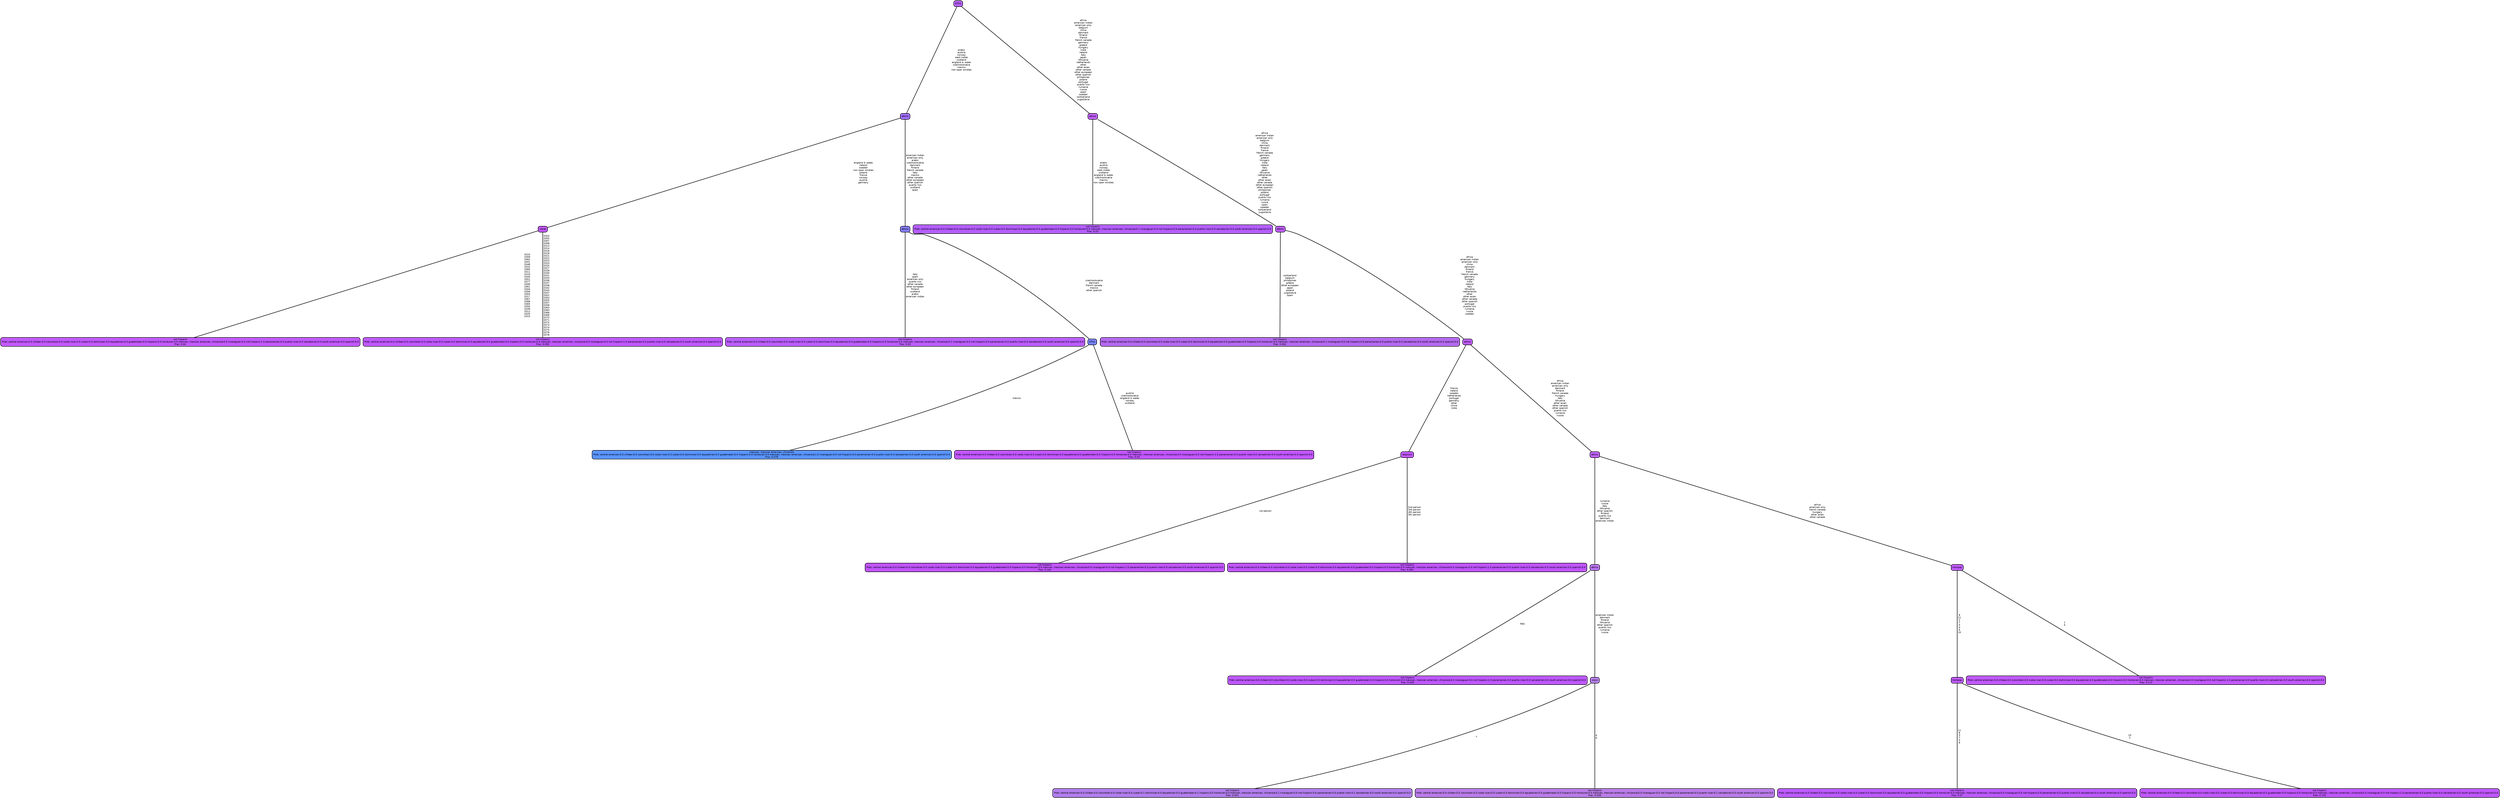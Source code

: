 graph Tree {
node [shape=box, style="filled, rounded",color="black",penwidth="3",fontcolor="black",                 fontname=helvetica] ;
graph [ranksep="0 equally", splines=straight,                 bgcolor=transparent, dpi=200] ;
edge [fontname=helvetica, color=black] ;
0 [label="not hispanic
Prob: central american:0.0 chilean:0.0 columbian:0.0 costa rican:0.0 cuban:0.0 dominican:0.0 equadorian:0.0 guatemalan:0.0 hispanic:0.0 honduran:0.0 mexican, mexican american, chicano/a:0.0 nicaraguan:0.0 not hispanic:1.0 panamanian:0.0 puerto rican:0.0 salvadorian:0.0 south american:0.0 spanish:0.0
Frac: 0.04", fillcolor="#c157fc"] ;
1 [label="vstrat", fillcolor="#c056fe"] ;
2 [label="not hispanic
Prob: central american:0.0 chilean:0.0 columbian:0.0 costa rican:0.0 cuban:0.0 dominican:0.0 equadorian:0.0 guatemalan:0.0 hispanic:0.0 honduran:0.0 mexican, mexican american, chicano/a:0.0 nicaraguan:0.0 not hispanic:1.0 panamanian:0.0 puerto rican:0.0 salvadorian:0.0 south american:0.0 spanish:0.0
Frac: 0.058", fillcolor="#be56ff"] ;
3 [label="ethnic", fillcolor="#9d6bfe"] ;
4 [label="not hispanic
Prob: central american:0.0 chilean:0.0 columbian:0.0 costa rican:0.0 cuban:0.0 dominican:0.0 equadorian:0.0 guatemalan:0.0 hispanic:0.0 honduran:0.0 mexican, mexican american, chicano/a:0.1 nicaraguan:0.0 not hispanic:0.9 panamanian:0.0 puerto rican:0.0 salvadorian:0.0 south american:0.0 spanish:0.0
Frac: 0.03", fillcolor="#b95cfb"] ;
5 [label="ethnic", fillcolor="#847afe"] ;
6 [label="mexican, mexican american, chicano/a
Prob: central american:0.0 chilean:0.0 columbian:0.0 costa rican:0.0 cuban:0.0 dominican:0.0 equadorian:0.0 guatemalan:0.0 hispanic:0.0 honduran:0.0 mexican, mexican american, chicano/a:1.0 nicaraguan:0.0 not hispanic:0.0 panamanian:0.0 puerto rican:0.0 salvadorian:0.0 south american:0.0 spanish:0.0
Frac: 0.078", fillcolor="#5994fe"] ;
7 [label="ETH1", fillcolor="#7582fe"] ;
8 [label="not hispanic
Prob: central american:0.0 chilean:0.0 columbian:0.0 costa rican:0.0 cuban:0.0 dominican:0.0 equadorian:0.0 guatemalan:0.0 hispanic:0.0 honduran:0.0 mexican, mexican american, chicano/a:0.0 nicaraguan:0.0 not hispanic:1.0 panamanian:0.0 puerto rican:0.0 salvadorian:0.0 south american:0.0 spanish:0.0
Frac: 0.03", fillcolor="#c155ff"] ;
9 [label="ETH1", fillcolor="#b560fb"] ;
10 [label="not hispanic
Prob: central american:0.0 chilean:0.0 columbian:0.0 costa rican:0.0 cuban:0.0 dominican:0.0 equadorian:0.0 guatemalan:0.0 hispanic:0.0 honduran:0.0 mexican, mexican american, chicano/a:0.1 nicaraguan:0.0 not hispanic:0.9 panamanian:0.0 puerto rican:0.0 salvadorian:0.0 south american:0.0 spanish:0.0
Frac: 0.03", fillcolor="#b45cff"] ;
11 [label="ethnic", fillcolor="#bd5cfa"] ;
12 [label="not hispanic
Prob: central american:0.0 chilean:0.0 columbian:0.0 costa rican:0.0 cuban:0.0 dominican:0.0 equadorian:0.0 guatemalan:0.0 hispanic:0.0 honduran:0.0 mexican, mexican american, chicano/a:0.1 nicaraguan:0.0 not hispanic:0.8 panamanian:0.0 puerto rican:0.0 salvadorian:0.0 south american:0.0 spanish:0.0
Frac: 0.061", fillcolor="#b367ef"] ;
13 [label="ethnic", fillcolor="#bd5cfa"] ;
14 [label="not hispanic
Prob: central american:0.0 chilean:0.0 columbian:0.0 costa rican:0.0 cuban:0.0 dominican:0.0 equadorian:0.0 guatemalan:0.0 hispanic:0.0 honduran:0.0 mexican, mexican american, chicano/a:0.0 nicaraguan:0.0 not hispanic:1.0 panamanian:0.0 puerto rican:0.0 salvadorian:0.0 south american:0.0 spanish:0.0
Frac: 0.144", fillcolor="#c155fe"] ;
15 [label="respnum", fillcolor="#c155fe"] ;
16 [label="not hispanic
Prob: central american:0.0 chilean:0.0 columbian:0.0 costa rican:0.0 cuban:0.0 dominican:0.0 equadorian:0.0 guatemalan:0.0 hispanic:0.0 honduran:0.0 mexican, mexican american, chicano/a:0.0 nicaraguan:0.0 not hispanic:1.0 panamanian:0.0 puerto rican:0.0 salvadorian:0.0 south american:0.0 spanish:0.0
Frac: 0.081", fillcolor="#c055ff"] ;
17 [label="ethnic", fillcolor="#be5bfb"] ;
18 [label="not hispanic
Prob: central american:0.0 chilean:0.0 columbian:0.0 costa rican:0.0 cuban:0.0 dominican:0.0 equadorian:0.0 guatemalan:0.0 hispanic:0.0 honduran:0.0 mexican, mexican american, chicano/a:0.0 nicaraguan:0.0 not hispanic:1.0 panamanian:0.0 puerto rican:0.0 salvadorian:0.0 south american:0.0 spanish:0.0
Frac: 0.039", fillcolor="#bd56ff"] ;
19 [label="ethnic", fillcolor="#b771f0"] ;
20 [label="not hispanic
Prob: central american:0.0 chilean:0.0 columbian:0.0 costa rican:0.0 cuban:0.1 dominican:0.0 equadorian:0.0 guatemalan:0.1 hispanic:0.0 honduran:0.0 mexican, mexican american, chicano/a:0.1 nicaraguan:0.0 not hispanic:0.6 panamanian:0.0 puerto rican:0.1 salvadorian:0.0 south american:0.0 spanish:0.0
Frac: 0.051", fillcolor="#b17dec"] ;
21 [label="vissci", fillcolor="#b47cea"] ;
22 [label="not hispanic
Prob: central american:0.0 chilean:0.0 columbian:0.0 costa rican:0.0 cuban:0.0 dominican:0.0 equadorian:0.0 guatemalan:0.0 hispanic:0.0 honduran:0.0 mexican, mexican american, chicano/a:0.0 nicaraguan:0.0 not hispanic:0.6 panamanian:0.0 puerto rican:0.1 salvadorian:0.0 south american:0.0 spanish:0.0
Frac: 0.039", fillcolor="#b97be8"] ;
23 [label="ethnic", fillcolor="#bc5ff9"] ;
24 [label="not hispanic
Prob: central american:0.0 chilean:0.0 columbian:0.0 costa rican:0.0 cuban:0.0 dominican:0.0 equadorian:0.0 guatemalan:0.0 hispanic:0.0 honduran:0.0 mexican, mexican american, chicano/a:0.0 nicaraguan:0.0 not hispanic:0.9 panamanian:0.0 puerto rican:0.0 salvadorian:0.0 south american:0.0 spanish:0.0
Frac: 0.07", fillcolor="#bb59fd"] ;
25 [label="hompop", fillcolor="#be57fd"] ;
26 [label="not hispanic
Prob: central american:0.0 chilean:0.0 columbian:0.0 costa rican:0.0 cuban:0.0 dominican:0.0 equadorian:0.0 guatemalan:0.0 hispanic:0.0 honduran:0.0 mexican, mexican american, chicano/a:0.0 nicaraguan:0.0 not hispanic:1.0 panamanian:0.0 puerto rican:0.0 salvadorian:0.0 south american:0.0 spanish:0.0
Frac: 0.133", fillcolor="#bf56fc"] ;
27 [label="hompop", fillcolor="#bf57fd"] ;
28 [label="not hispanic
Prob: central american:0.0 chilean:0.0 columbian:0.0 costa rican:0.0 cuban:0.0 dominican:0.0 equadorian:0.0 guatemalan:0.0 hispanic:0.0 honduran:0.0 mexican, mexican american, chicano/a:0.0 nicaraguan:0.0 not hispanic:1.0 panamanian:0.0 puerto rican:0.0 salvadorian:0.0 south american:0.0 spanish:0.0
Frac: 0.113", fillcolor="#c057fd"] ;
1 -- 0 [label=" 3310\n 3359\n 3362\n 3341\n 3348\n 3332\n 3360\n 3311\n 3319\n 3345\n 3351\n 3377\n 3306\n 3361\n 3344\n 3356\n 3304\n 3317\n 3367\n 3368\n 3365\n 3350\n 3339\n 3312\n 3320\n 3315",penwidth=3] ;
1 -- 2 [label=" 3303\n 3305\n 3307\n 3308\n 3313\n 3314\n 3316\n 3318\n 3321\n 3322\n 3323\n 3324\n 3325\n 3327\n 3328\n 3330\n 3331\n 3333\n 3336\n 3337\n 3338\n 3342\n 3343\n 3347\n 3352\n 3354\n 3355\n 3357\n 3358\n 3363\n 3364\n 3366\n 3369\n 3370\n 3371\n 3372\n 3373\n 3374\n 3375\n 3376\n 3378",penwidth=3] ;
3 -- 1 [label=" england & wales\n ireland\n sweden\n non-span windies\n poland\n france\n norway\n austria\n germany",penwidth=3] ;
3 -- 5 [label=" american indian\n american only\n arabic\n czechoslovakia\n denmark\n finland\n french canada\n italy\n mexico\n other canada\n other european\n other spanish\n puerto rico\n scotland\n spain",penwidth=3] ;
5 -- 4 [label=" italy\n spain\n american only\n puerto rico\n other canada\n other european\n finland\n scotland\n arabic\n american indian",penwidth=3] ;
5 -- 7 [label=" czechoslovakia\n denmark\n french canada\n mexico\n other spanish",penwidth=3] ;
7 -- 6 [label=" mexico",penwidth=3] ;
7 -- 8 [label=" austria\n czechoslovakia\n england & wales\n norway\n scotland",penwidth=3] ;
9 -- 3 [label=" arabic\n austria\n norway\n west indies\n scotland\n england & wales\n czechoslovakia\n mexico\n non-span windies",penwidth=3] ;
9 -- 11 [label=" africa\n american indian\n american only\n belgium\n china\n denmark\n finland\n france\n french canada\n germany\n greece\n hungary\n india\n ireland\n italy\n japan\n lithuania\n netherlands\n other\n other asian\n other canada\n other european\n other spanish\n philippines\n poland\n portugal\n puerto rico\n rumania\n russia\n spain\n sweden\n switzerland\n yugoslavia",penwidth=3] ;
11 -- 10 [label=" arabic\n austria\n norway\n west indies\n scotland\n england & wales\n czechoslovakia\n mexico\n non-span windies",penwidth=3] ;
11 -- 13 [label=" africa\n american indian\n american only\n belgium\n china\n denmark\n finland\n france\n french canada\n germany\n greece\n hungary\n india\n ireland\n italy\n japan\n lithuania\n netherlands\n other\n other asian\n other canada\n other european\n other spanish\n philippines\n poland\n portugal\n puerto rico\n rumania\n russia\n spain\n sweden\n switzerland\n yugoslavia",penwidth=3] ;
13 -- 12 [label=" switzerland\n belgium\n philippines\n greece\n other european\n japan\n poland\n yugoslavia\n spain",penwidth=3] ;
13 -- 17 [label=" africa\n american indian\n american only\n china\n denmark\n finland\n france\n french canada\n germany\n hungary\n india\n ireland\n italy\n lithuania\n netherlands\n other\n other asian\n other canada\n other spanish\n portugal\n puerto rico\n rumania\n russia\n sweden",penwidth=3] ;
15 -- 14 [label=" 1st person",penwidth=3] ;
15 -- 16 [label=" 2nd person\n 3rd person\n 4th person\n 5th person",penwidth=3] ;
17 -- 15 [label=" france\n ireland\n sweden\n netherlands\n portugal\n germany\n other\n china\n india",penwidth=3] ;
17 -- 23 [label=" africa\n american indian\n american only\n denmark\n finland\n french canada\n hungary\n italy\n lithuania\n other asian\n other canada\n other spanish\n puerto rico\n rumania\n russia",penwidth=3] ;
19 -- 18 [label=" italy",penwidth=3] ;
19 -- 21 [label=" american indian\n denmark\n finland\n lithuania\n other spanish\n puerto rico\n rumania\n russia",penwidth=3] ;
21 -- 20 [label=" c",penwidth=3] ;
21 -- 22 [label=" d\n e",penwidth=3] ;
23 -- 19 [label=" rumania\n russia\n italy\n lithuania\n other spanish\n finland\n puerto rico\n denmark\n american indian",penwidth=3] ;
23 -- 27 [label=" africa\n american only\n french canada\n hungary\n other asian\n other canada",penwidth=3] ;
25 -- 24 [label=" 11\n 8\n 3\n 7\n 5\n 6",penwidth=3] ;
25 -- 26 [label=" 10\n 2",penwidth=3] ;
27 -- 25 [label=" 8\n 11\n 2\n 7\n 5\n 3\n 6\n 10",penwidth=3] ;
27 -- 28 [label=" 1\n 4",penwidth=3] ;
{rank = same;}}